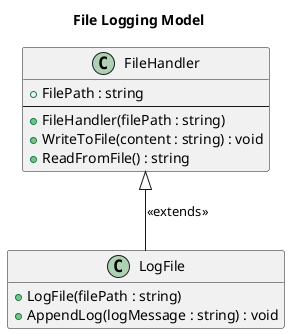 ```plantuml
@startuml
title File Logging Model

class FileHandler {
    +FilePath : string
    --
    +FileHandler(filePath : string)
    +WriteToFile(content : string) : void
    +ReadFromFile() : string
}

class LogFile {
    +LogFile(filePath : string)
    +AppendLog(logMessage : string) : void
}


LogFile -u-|> FileHandler : <<extends>>

hide empty members
@enduml
```
